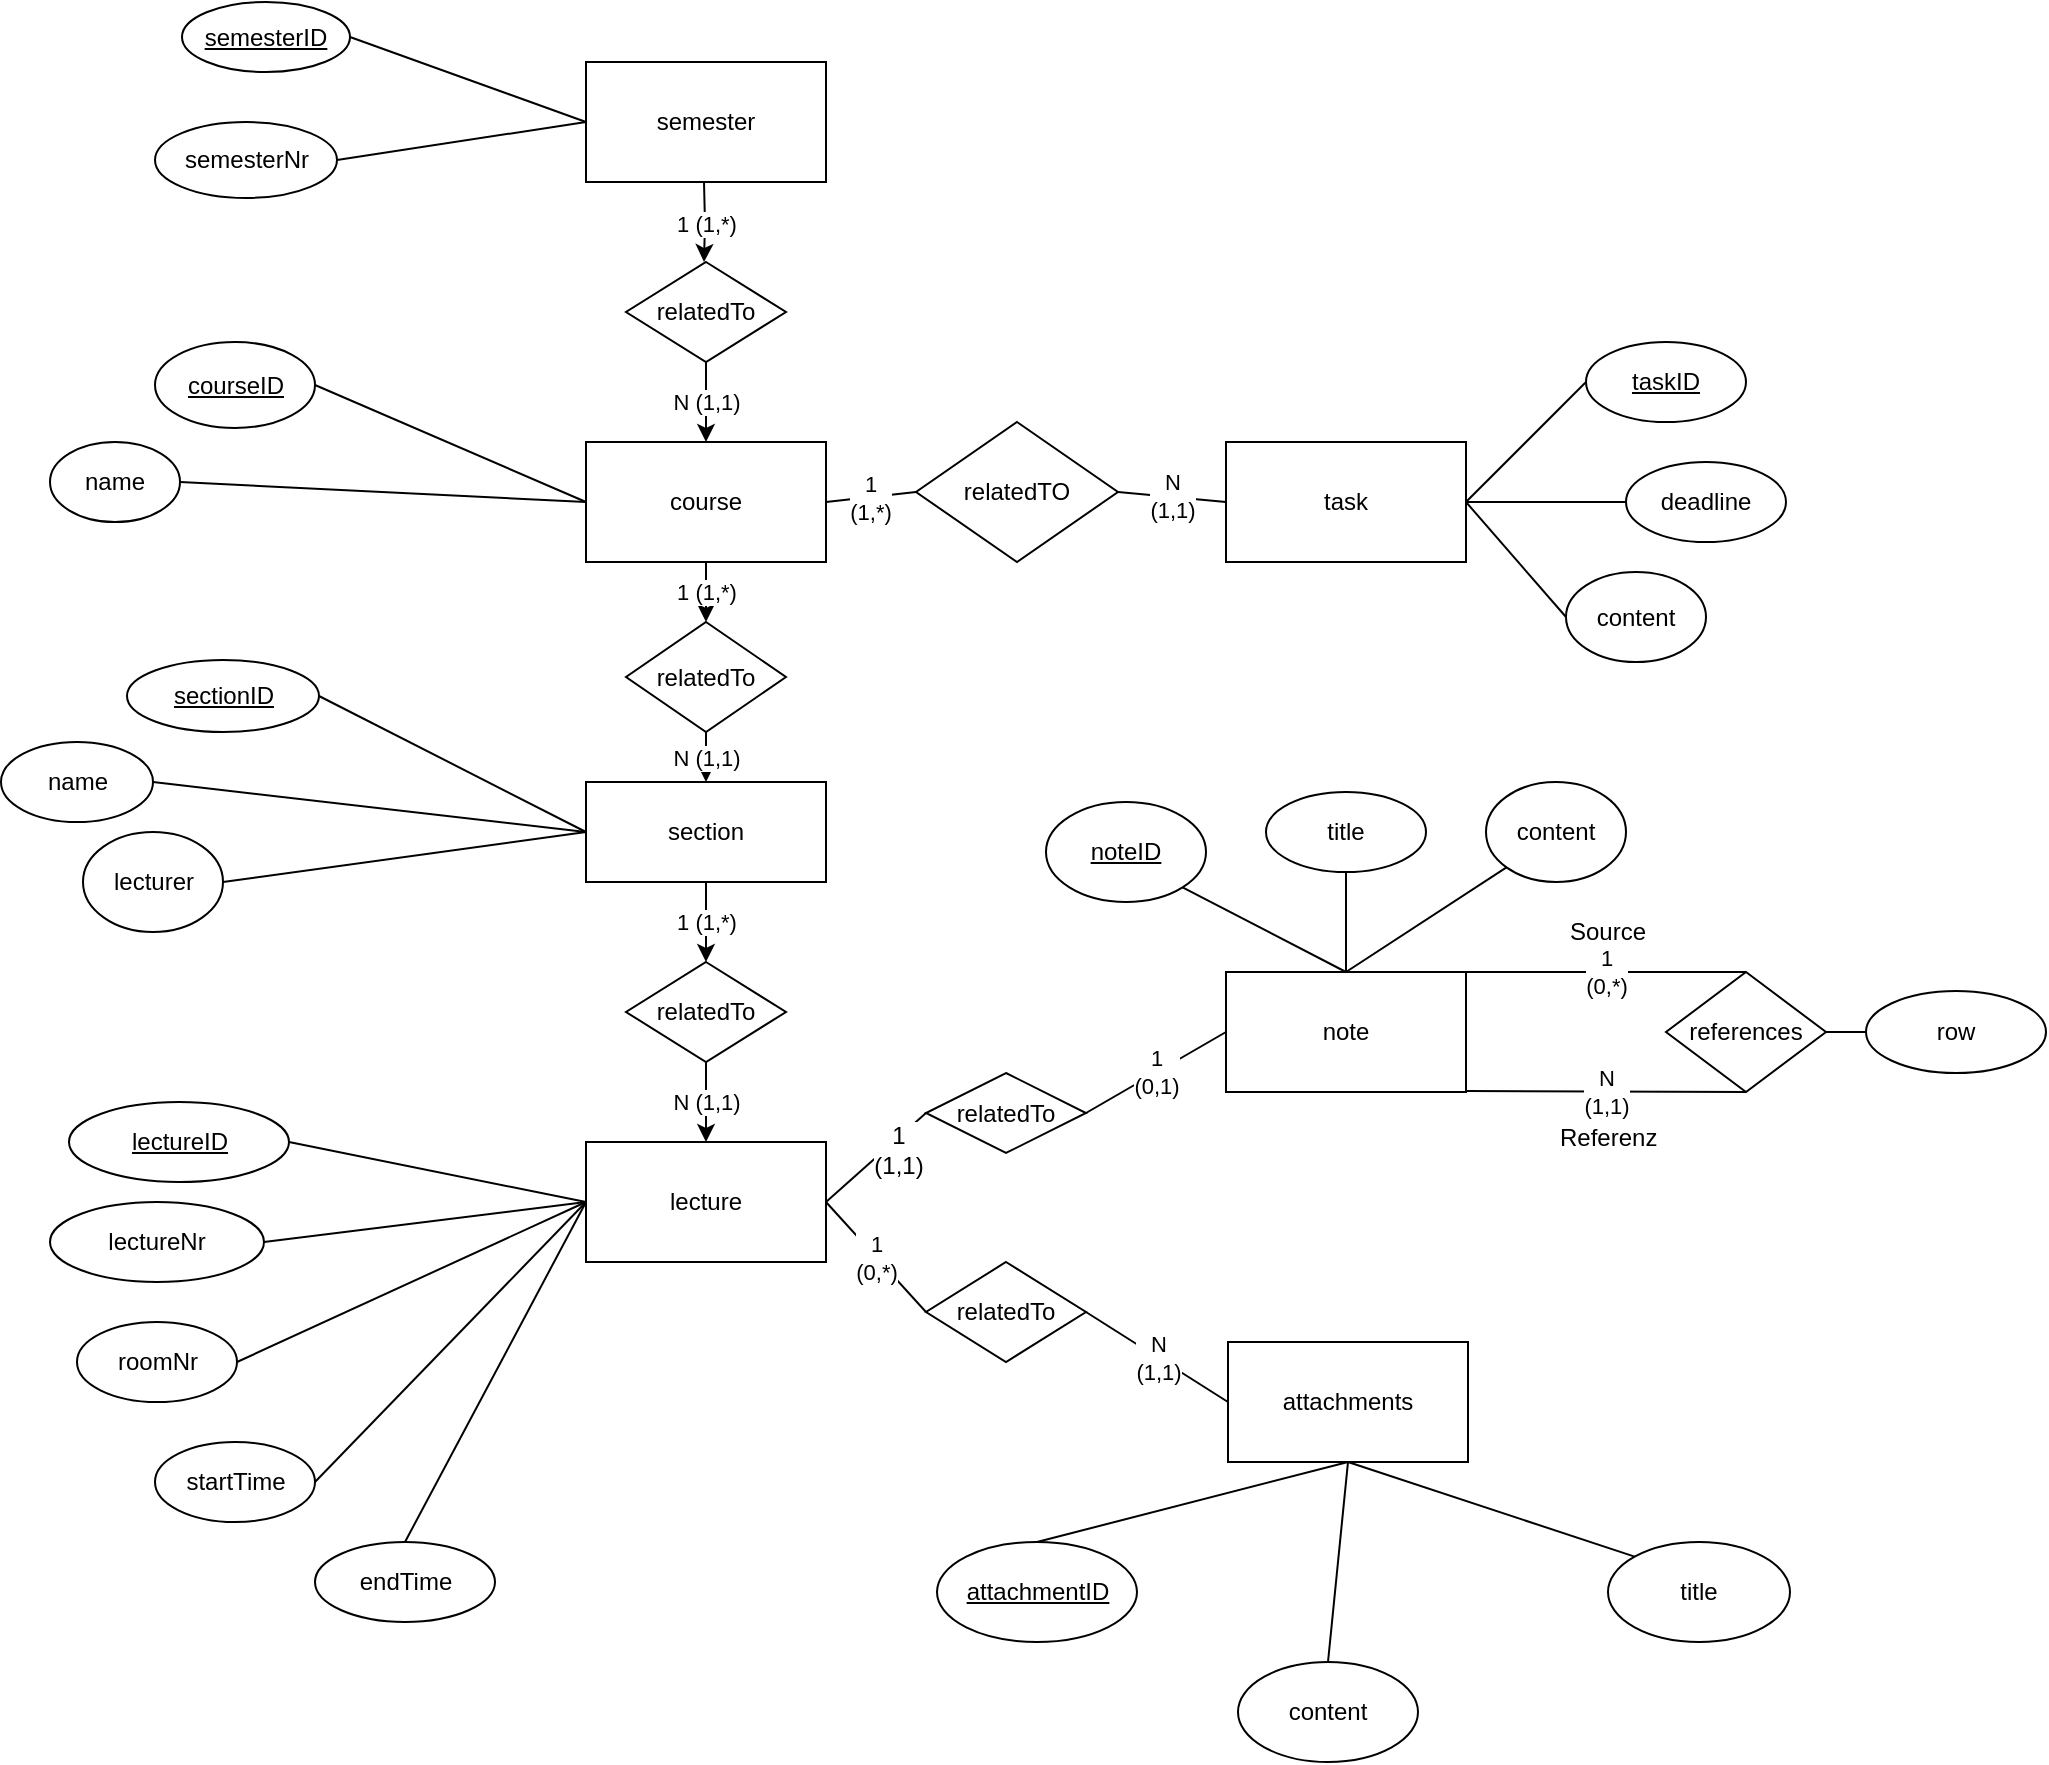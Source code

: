 <mxfile version="12.5.1" type="github">
  <diagram id="-zOznc9YO3qfhNgqn0We" name="Page-1">
    <mxGraphModel dx="2216" dy="678" grid="1" gridSize="10" guides="1" tooltips="1" connect="1" arrows="1" fold="1" page="1" pageScale="1" pageWidth="850" pageHeight="1100" math="0" shadow="0">
      <root>
        <mxCell id="0"/>
        <mxCell id="1" parent="0"/>
        <mxCell id="yqrmD4MauSipaye6TM8u-4" value="1 (1,*)" style="edgeStyle=orthogonalEdgeStyle;rounded=0;orthogonalLoop=1;jettySize=auto;html=1;exitX=0.5;exitY=1;exitDx=0;exitDy=0;entryX=0.5;entryY=0;entryDx=0;entryDy=0;" parent="1" edge="1">
          <mxGeometry relative="1" as="geometry">
            <mxPoint x="-187" y="140" as="sourcePoint"/>
            <mxPoint x="-187" y="180" as="targetPoint"/>
          </mxGeometry>
        </mxCell>
        <mxCell id="yqrmD4MauSipaye6TM8u-1" value="semester" style="rounded=0;whiteSpace=wrap;html=1;" parent="1" vertex="1">
          <mxGeometry x="-246" y="80" width="120" height="60" as="geometry"/>
        </mxCell>
        <mxCell id="yqrmD4MauSipaye6TM8u-8" value="1 (1,*)" style="edgeStyle=orthogonalEdgeStyle;rounded=0;orthogonalLoop=1;jettySize=auto;html=1;exitX=0.5;exitY=1;exitDx=0;exitDy=0;entryX=0.5;entryY=0;entryDx=0;entryDy=0;" parent="1" source="yqrmD4MauSipaye6TM8u-2" target="yqrmD4MauSipaye6TM8u-7" edge="1">
          <mxGeometry relative="1" as="geometry"/>
        </mxCell>
        <mxCell id="yqrmD4MauSipaye6TM8u-2" value="course" style="rounded=0;whiteSpace=wrap;html=1;" parent="1" vertex="1">
          <mxGeometry x="-246" y="270" width="120" height="60" as="geometry"/>
        </mxCell>
        <mxCell id="yqrmD4MauSipaye6TM8u-5" value="N (1,1)" style="edgeStyle=orthogonalEdgeStyle;rounded=0;orthogonalLoop=1;jettySize=auto;html=1;exitX=0.5;exitY=1;exitDx=0;exitDy=0;entryX=0.5;entryY=0;entryDx=0;entryDy=0;" parent="1" source="yqrmD4MauSipaye6TM8u-3" target="yqrmD4MauSipaye6TM8u-2" edge="1">
          <mxGeometry relative="1" as="geometry"/>
        </mxCell>
        <mxCell id="yqrmD4MauSipaye6TM8u-3" value="relatedTo" style="rhombus;whiteSpace=wrap;html=1;" parent="1" vertex="1">
          <mxGeometry x="-226" y="180" width="80" height="50" as="geometry"/>
        </mxCell>
        <mxCell id="yqrmD4MauSipaye6TM8u-39" value="1 (1,*)" style="edgeStyle=orthogonalEdgeStyle;rounded=0;orthogonalLoop=1;jettySize=auto;html=1;exitX=0.5;exitY=1;exitDx=0;exitDy=0;entryX=0.5;entryY=0;entryDx=0;entryDy=0;" parent="1" source="yqrmD4MauSipaye6TM8u-6" target="yqrmD4MauSipaye6TM8u-38" edge="1">
          <mxGeometry relative="1" as="geometry"/>
        </mxCell>
        <mxCell id="yqrmD4MauSipaye6TM8u-6" value="section" style="rounded=0;whiteSpace=wrap;html=1;" parent="1" vertex="1">
          <mxGeometry x="-246" y="440" width="120" height="50" as="geometry"/>
        </mxCell>
        <mxCell id="yqrmD4MauSipaye6TM8u-9" value="N (1,1)" style="edgeStyle=orthogonalEdgeStyle;rounded=0;orthogonalLoop=1;jettySize=auto;html=1;exitX=0.5;exitY=1;exitDx=0;exitDy=0;entryX=0.5;entryY=0;entryDx=0;entryDy=0;" parent="1" source="yqrmD4MauSipaye6TM8u-7" target="yqrmD4MauSipaye6TM8u-6" edge="1">
          <mxGeometry relative="1" as="geometry"/>
        </mxCell>
        <mxCell id="yqrmD4MauSipaye6TM8u-7" value="relatedTo" style="rhombus;whiteSpace=wrap;html=1;" parent="1" vertex="1">
          <mxGeometry x="-226" y="360" width="80" height="55" as="geometry"/>
        </mxCell>
        <mxCell id="yqrmD4MauSipaye6TM8u-10" value="note" style="rounded=0;whiteSpace=wrap;html=1;" parent="1" vertex="1">
          <mxGeometry x="74" y="535" width="120" height="60" as="geometry"/>
        </mxCell>
        <mxCell id="yqrmD4MauSipaye6TM8u-11" value="lecture" style="rounded=0;whiteSpace=wrap;html=1;" parent="1" vertex="1">
          <mxGeometry x="-246" y="620" width="120" height="60" as="geometry"/>
        </mxCell>
        <mxCell id="yqrmD4MauSipaye6TM8u-12" value="attachments" style="rounded=0;whiteSpace=wrap;html=1;" parent="1" vertex="1">
          <mxGeometry x="75" y="720" width="120" height="60" as="geometry"/>
        </mxCell>
        <mxCell id="yqrmD4MauSipaye6TM8u-18" value="1&lt;br&gt;(0,*)" style="endArrow=none;html=1;entryX=1;entryY=0.5;entryDx=0;entryDy=0;exitX=0;exitY=0.5;exitDx=0;exitDy=0;" parent="1" source="yqrmD4MauSipaye6TM8u-19" target="yqrmD4MauSipaye6TM8u-11" edge="1">
          <mxGeometry width="50" height="50" relative="1" as="geometry">
            <mxPoint x="-246" y="780" as="sourcePoint"/>
            <mxPoint x="-196" y="730" as="targetPoint"/>
            <mxPoint as="offset"/>
          </mxGeometry>
        </mxCell>
        <mxCell id="yqrmD4MauSipaye6TM8u-19" value="relatedTo" style="rhombus;whiteSpace=wrap;html=1;" parent="1" vertex="1">
          <mxGeometry x="-76" y="680" width="80" height="50" as="geometry"/>
        </mxCell>
        <mxCell id="yqrmD4MauSipaye6TM8u-20" value="N&lt;br&gt;(1,1)" style="endArrow=none;html=1;entryX=1;entryY=0.5;entryDx=0;entryDy=0;exitX=0;exitY=0.5;exitDx=0;exitDy=0;" parent="1" source="yqrmD4MauSipaye6TM8u-12" target="yqrmD4MauSipaye6TM8u-19" edge="1">
          <mxGeometry width="50" height="50" relative="1" as="geometry">
            <mxPoint x="100" y="770" as="sourcePoint"/>
            <mxPoint x="30" y="745" as="targetPoint"/>
          </mxGeometry>
        </mxCell>
        <mxCell id="yqrmD4MauSipaye6TM8u-23" value="roomNr" style="ellipse;whiteSpace=wrap;html=1;" parent="1" vertex="1">
          <mxGeometry x="-500.5" y="710" width="80" height="40" as="geometry"/>
        </mxCell>
        <mxCell id="yqrmD4MauSipaye6TM8u-25" value="" style="endArrow=none;html=1;entryX=1;entryY=0.5;entryDx=0;entryDy=0;exitX=0;exitY=0.5;exitDx=0;exitDy=0;" parent="1" source="yqrmD4MauSipaye6TM8u-11" target="yqrmD4MauSipaye6TM8u-23" edge="1">
          <mxGeometry width="50" height="50" relative="1" as="geometry">
            <mxPoint x="-396" y="800" as="sourcePoint"/>
            <mxPoint x="-346" y="750" as="targetPoint"/>
          </mxGeometry>
        </mxCell>
        <mxCell id="yqrmD4MauSipaye6TM8u-26" value="startTime" style="ellipse;whiteSpace=wrap;html=1;" parent="1" vertex="1">
          <mxGeometry x="-461.5" y="770" width="80" height="40" as="geometry"/>
        </mxCell>
        <mxCell id="yqrmD4MauSipaye6TM8u-27" value="" style="endArrow=none;html=1;exitX=1;exitY=0.5;exitDx=0;exitDy=0;entryX=0;entryY=0.5;entryDx=0;entryDy=0;" parent="1" source="yqrmD4MauSipaye6TM8u-26" target="yqrmD4MauSipaye6TM8u-11" edge="1">
          <mxGeometry width="50" height="50" relative="1" as="geometry">
            <mxPoint x="-396" y="800" as="sourcePoint"/>
            <mxPoint x="-346" y="750" as="targetPoint"/>
          </mxGeometry>
        </mxCell>
        <mxCell id="yqrmD4MauSipaye6TM8u-28" value="lecturer" style="ellipse;whiteSpace=wrap;html=1;" parent="1" vertex="1">
          <mxGeometry x="-497.5" y="465" width="70" height="50" as="geometry"/>
        </mxCell>
        <mxCell id="yqrmD4MauSipaye6TM8u-29" value="" style="endArrow=none;html=1;exitX=1;exitY=0.5;exitDx=0;exitDy=0;entryX=0;entryY=0.5;entryDx=0;entryDy=0;" parent="1" source="yqrmD4MauSipaye6TM8u-28" target="yqrmD4MauSipaye6TM8u-6" edge="1">
          <mxGeometry width="50" height="50" relative="1" as="geometry">
            <mxPoint x="-326" y="690" as="sourcePoint"/>
            <mxPoint x="-246" y="610" as="targetPoint"/>
          </mxGeometry>
        </mxCell>
        <mxCell id="yqrmD4MauSipaye6TM8u-30" value="&lt;u&gt;lectureID&lt;/u&gt;" style="ellipse;whiteSpace=wrap;html=1;" parent="1" vertex="1">
          <mxGeometry x="-504.5" y="600" width="110" height="40" as="geometry"/>
        </mxCell>
        <mxCell id="yqrmD4MauSipaye6TM8u-31" value="" style="endArrow=none;html=1;entryX=1;entryY=0.5;entryDx=0;entryDy=0;exitX=0;exitY=0.5;exitDx=0;exitDy=0;" parent="1" source="yqrmD4MauSipaye6TM8u-11" target="yqrmD4MauSipaye6TM8u-30" edge="1">
          <mxGeometry width="50" height="50" relative="1" as="geometry">
            <mxPoint x="-446" y="800" as="sourcePoint"/>
            <mxPoint x="-396" y="750" as="targetPoint"/>
          </mxGeometry>
        </mxCell>
        <mxCell id="yqrmD4MauSipaye6TM8u-32" value="&lt;u&gt;semesterID&lt;/u&gt;" style="ellipse;whiteSpace=wrap;html=1;" parent="1" vertex="1">
          <mxGeometry x="-448" y="50" width="84" height="35" as="geometry"/>
        </mxCell>
        <mxCell id="yqrmD4MauSipaye6TM8u-33" value="" style="endArrow=none;html=1;exitX=1;exitY=0.5;exitDx=0;exitDy=0;entryX=0;entryY=0.5;entryDx=0;entryDy=0;" parent="1" source="yqrmD4MauSipaye6TM8u-32" target="yqrmD4MauSipaye6TM8u-1" edge="1">
          <mxGeometry width="50" height="50" relative="1" as="geometry">
            <mxPoint x="-386" y="310" as="sourcePoint"/>
            <mxPoint x="-336" y="260" as="targetPoint"/>
          </mxGeometry>
        </mxCell>
        <mxCell id="yqrmD4MauSipaye6TM8u-34" value="name" style="ellipse;whiteSpace=wrap;html=1;" parent="1" vertex="1">
          <mxGeometry x="-514" y="270" width="65" height="40" as="geometry"/>
        </mxCell>
        <mxCell id="yqrmD4MauSipaye6TM8u-35" value="" style="endArrow=none;html=1;entryX=1;entryY=0.5;entryDx=0;entryDy=0;exitX=0;exitY=0.5;exitDx=0;exitDy=0;" parent="1" source="yqrmD4MauSipaye6TM8u-2" target="yqrmD4MauSipaye6TM8u-34" edge="1">
          <mxGeometry width="50" height="50" relative="1" as="geometry">
            <mxPoint x="-361" y="350" as="sourcePoint"/>
            <mxPoint x="-311" y="300" as="targetPoint"/>
          </mxGeometry>
        </mxCell>
        <mxCell id="yqrmD4MauSipaye6TM8u-36" value="&lt;u&gt;courseID&lt;/u&gt;" style="ellipse;whiteSpace=wrap;html=1;" parent="1" vertex="1">
          <mxGeometry x="-461.5" y="220" width="80" height="43" as="geometry"/>
        </mxCell>
        <mxCell id="yqrmD4MauSipaye6TM8u-37" value="" style="endArrow=none;html=1;exitX=1;exitY=0.5;exitDx=0;exitDy=0;entryX=0;entryY=0.5;entryDx=0;entryDy=0;" parent="1" source="yqrmD4MauSipaye6TM8u-36" target="yqrmD4MauSipaye6TM8u-2" edge="1">
          <mxGeometry width="50" height="50" relative="1" as="geometry">
            <mxPoint x="-356.5" y="350" as="sourcePoint"/>
            <mxPoint x="-306.5" y="300" as="targetPoint"/>
          </mxGeometry>
        </mxCell>
        <mxCell id="yqrmD4MauSipaye6TM8u-40" value="N (1,1)" style="edgeStyle=orthogonalEdgeStyle;rounded=0;orthogonalLoop=1;jettySize=auto;html=1;exitX=0.5;exitY=1;exitDx=0;exitDy=0;entryX=0.5;entryY=0;entryDx=0;entryDy=0;" parent="1" source="yqrmD4MauSipaye6TM8u-38" target="yqrmD4MauSipaye6TM8u-11" edge="1">
          <mxGeometry relative="1" as="geometry"/>
        </mxCell>
        <mxCell id="yqrmD4MauSipaye6TM8u-38" value="relatedTo" style="rhombus;whiteSpace=wrap;html=1;" parent="1" vertex="1">
          <mxGeometry x="-226" y="530" width="80" height="50" as="geometry"/>
        </mxCell>
        <mxCell id="yqrmD4MauSipaye6TM8u-41" value="task" style="rounded=0;whiteSpace=wrap;html=1;" parent="1" vertex="1">
          <mxGeometry x="74" y="270" width="120" height="60" as="geometry"/>
        </mxCell>
        <mxCell id="yqrmD4MauSipaye6TM8u-42" value="&lt;div style=&quot;text-align: left&quot;&gt;&lt;span style=&quot;white-space: nowrap&quot;&gt;relatedTO&lt;/span&gt;&lt;/div&gt;" style="rhombus;whiteSpace=wrap;html=1;" parent="1" vertex="1">
          <mxGeometry x="-81" y="260" width="101" height="70" as="geometry"/>
        </mxCell>
        <mxCell id="yqrmD4MauSipaye6TM8u-43" value="1&lt;br&gt;(1,*)" style="endArrow=none;html=1;exitX=1;exitY=0.5;exitDx=0;exitDy=0;entryX=0;entryY=0.5;entryDx=0;entryDy=0;" parent="1" source="yqrmD4MauSipaye6TM8u-2" target="yqrmD4MauSipaye6TM8u-42" edge="1">
          <mxGeometry width="50" height="50" relative="1" as="geometry">
            <mxPoint x="-86" y="430" as="sourcePoint"/>
            <mxPoint x="-36" y="380" as="targetPoint"/>
          </mxGeometry>
        </mxCell>
        <mxCell id="yqrmD4MauSipaye6TM8u-44" value="N&lt;br&gt;(1,1)" style="endArrow=none;html=1;exitX=1;exitY=0.5;exitDx=0;exitDy=0;entryX=0;entryY=0.5;entryDx=0;entryDy=0;" parent="1" source="yqrmD4MauSipaye6TM8u-42" target="yqrmD4MauSipaye6TM8u-41" edge="1">
          <mxGeometry width="50" height="50" relative="1" as="geometry">
            <mxPoint x="-6" y="415" as="sourcePoint"/>
            <mxPoint x="44" y="365" as="targetPoint"/>
          </mxGeometry>
        </mxCell>
        <mxCell id="xab8R1kc0-YQB8v2l7pW-5" value="references" style="rhombus;whiteSpace=wrap;html=1;" parent="1" vertex="1">
          <mxGeometry x="294" y="535" width="80" height="60" as="geometry"/>
        </mxCell>
        <mxCell id="xab8R1kc0-YQB8v2l7pW-8" value="title" style="ellipse;whiteSpace=wrap;html=1;" parent="1" vertex="1">
          <mxGeometry x="94" y="445" width="80" height="40" as="geometry"/>
        </mxCell>
        <mxCell id="xab8R1kc0-YQB8v2l7pW-9" value="&lt;u&gt;noteID&lt;/u&gt;" style="ellipse;whiteSpace=wrap;html=1;" parent="1" vertex="1">
          <mxGeometry x="-16" y="450" width="80" height="50" as="geometry"/>
        </mxCell>
        <mxCell id="xab8R1kc0-YQB8v2l7pW-10" value="" style="endArrow=none;html=1;entryX=0.5;entryY=0;entryDx=0;entryDy=0;exitX=1;exitY=1;exitDx=0;exitDy=0;" parent="1" source="xab8R1kc0-YQB8v2l7pW-9" target="yqrmD4MauSipaye6TM8u-10" edge="1">
          <mxGeometry width="50" height="50" relative="1" as="geometry">
            <mxPoint x="-446" y="785" as="sourcePoint"/>
            <mxPoint x="-396" y="735" as="targetPoint"/>
          </mxGeometry>
        </mxCell>
        <mxCell id="xab8R1kc0-YQB8v2l7pW-11" value="" style="endArrow=none;html=1;exitX=0.5;exitY=1;exitDx=0;exitDy=0;entryX=0.5;entryY=0;entryDx=0;entryDy=0;" parent="1" source="xab8R1kc0-YQB8v2l7pW-8" target="yqrmD4MauSipaye6TM8u-10" edge="1">
          <mxGeometry width="50" height="50" relative="1" as="geometry">
            <mxPoint x="-446" y="785" as="sourcePoint"/>
            <mxPoint x="-396" y="735" as="targetPoint"/>
          </mxGeometry>
        </mxCell>
        <mxCell id="xab8R1kc0-YQB8v2l7pW-12" value="&lt;u&gt;attachmentID&lt;/u&gt;" style="ellipse;whiteSpace=wrap;html=1;" parent="1" vertex="1">
          <mxGeometry x="-70.5" y="820" width="100" height="50" as="geometry"/>
        </mxCell>
        <mxCell id="xab8R1kc0-YQB8v2l7pW-14" value="" style="endArrow=none;html=1;exitX=0.5;exitY=0;exitDx=0;exitDy=0;entryX=0.5;entryY=1;entryDx=0;entryDy=0;" parent="1" source="xab8R1kc0-YQB8v2l7pW-12" target="yqrmD4MauSipaye6TM8u-12" edge="1">
          <mxGeometry width="50" height="50" relative="1" as="geometry">
            <mxPoint x="94.5" y="880" as="sourcePoint"/>
            <mxPoint x="144.5" y="830" as="targetPoint"/>
          </mxGeometry>
        </mxCell>
        <mxCell id="xab8R1kc0-YQB8v2l7pW-15" value="row" style="ellipse;whiteSpace=wrap;html=1;" parent="1" vertex="1">
          <mxGeometry x="394" y="544.5" width="90" height="41" as="geometry"/>
        </mxCell>
        <mxCell id="xab8R1kc0-YQB8v2l7pW-19" value="" style="endArrow=none;html=1;entryX=0;entryY=0.5;entryDx=0;entryDy=0;exitX=1;exitY=0.5;exitDx=0;exitDy=0;" parent="1" source="xab8R1kc0-YQB8v2l7pW-5" target="xab8R1kc0-YQB8v2l7pW-15" edge="1">
          <mxGeometry width="50" height="50" relative="1" as="geometry">
            <mxPoint x="-306" y="985" as="sourcePoint"/>
            <mxPoint x="-256" y="935" as="targetPoint"/>
          </mxGeometry>
        </mxCell>
        <mxCell id="xab8R1kc0-YQB8v2l7pW-20" value="1&lt;br&gt;(0,*)" style="endArrow=none;html=1;exitX=1.001;exitY=-0.001;exitDx=0;exitDy=0;exitPerimeter=0;entryX=0.5;entryY=0;entryDx=0;entryDy=0;" parent="1" source="yqrmD4MauSipaye6TM8u-10" target="xab8R1kc0-YQB8v2l7pW-5" edge="1">
          <mxGeometry width="50" height="50" relative="1" as="geometry">
            <mxPoint x="214" y="535" as="sourcePoint"/>
            <mxPoint x="264" y="485" as="targetPoint"/>
          </mxGeometry>
        </mxCell>
        <mxCell id="xab8R1kc0-YQB8v2l7pW-21" value="N&lt;br&gt;(1,1)" style="endArrow=none;html=1;exitX=1.004;exitY=0.992;exitDx=0;exitDy=0;exitPerimeter=0;entryX=0.5;entryY=1;entryDx=0;entryDy=0;" parent="1" source="yqrmD4MauSipaye6TM8u-10" target="xab8R1kc0-YQB8v2l7pW-5" edge="1">
          <mxGeometry width="50" height="50" relative="1" as="geometry">
            <mxPoint x="314" y="675" as="sourcePoint"/>
            <mxPoint x="364" y="625" as="targetPoint"/>
          </mxGeometry>
        </mxCell>
        <mxCell id="xab8R1kc0-YQB8v2l7pW-22" value="&lt;u&gt;taskID&lt;/u&gt;" style="ellipse;whiteSpace=wrap;html=1;" parent="1" vertex="1">
          <mxGeometry x="254" y="220" width="80" height="40" as="geometry"/>
        </mxCell>
        <mxCell id="xab8R1kc0-YQB8v2l7pW-23" value="" style="endArrow=none;html=1;exitX=1;exitY=0.5;exitDx=0;exitDy=0;entryX=0;entryY=0.5;entryDx=0;entryDy=0;" parent="1" source="yqrmD4MauSipaye6TM8u-41" target="xab8R1kc0-YQB8v2l7pW-22" edge="1">
          <mxGeometry width="50" height="50" relative="1" as="geometry">
            <mxPoint x="219" y="350" as="sourcePoint"/>
            <mxPoint x="269" y="300" as="targetPoint"/>
          </mxGeometry>
        </mxCell>
        <mxCell id="xab8R1kc0-YQB8v2l7pW-24" value="deadline" style="ellipse;whiteSpace=wrap;html=1;" parent="1" vertex="1">
          <mxGeometry x="274" y="280" width="80" height="40" as="geometry"/>
        </mxCell>
        <mxCell id="xab8R1kc0-YQB8v2l7pW-25" value="" style="endArrow=none;html=1;entryX=0;entryY=0.5;entryDx=0;entryDy=0;exitX=1;exitY=0.5;exitDx=0;exitDy=0;" parent="1" source="yqrmD4MauSipaye6TM8u-41" target="xab8R1kc0-YQB8v2l7pW-24" edge="1">
          <mxGeometry width="50" height="50" relative="1" as="geometry">
            <mxPoint x="164" y="300" as="sourcePoint"/>
            <mxPoint x="254" y="295" as="targetPoint"/>
          </mxGeometry>
        </mxCell>
        <mxCell id="xab8R1kc0-YQB8v2l7pW-26" value="content" style="ellipse;whiteSpace=wrap;html=1;" parent="1" vertex="1">
          <mxGeometry x="244" y="335" width="70" height="45" as="geometry"/>
        </mxCell>
        <mxCell id="xab8R1kc0-YQB8v2l7pW-27" value="" style="endArrow=none;html=1;entryX=0;entryY=0.5;entryDx=0;entryDy=0;exitX=1;exitY=0.5;exitDx=0;exitDy=0;" parent="1" source="yqrmD4MauSipaye6TM8u-41" target="xab8R1kc0-YQB8v2l7pW-26" edge="1">
          <mxGeometry width="50" height="50" relative="1" as="geometry">
            <mxPoint x="134" y="376" as="sourcePoint"/>
            <mxPoint x="184" y="326" as="targetPoint"/>
          </mxGeometry>
        </mxCell>
        <mxCell id="xab8R1kc0-YQB8v2l7pW-28" value="content" style="ellipse;whiteSpace=wrap;html=1;" parent="1" vertex="1">
          <mxGeometry x="204" y="440" width="70" height="50" as="geometry"/>
        </mxCell>
        <mxCell id="xab8R1kc0-YQB8v2l7pW-29" value="" style="endArrow=none;html=1;entryX=0;entryY=1;entryDx=0;entryDy=0;" parent="1" target="xab8R1kc0-YQB8v2l7pW-28" edge="1">
          <mxGeometry width="50" height="50" relative="1" as="geometry">
            <mxPoint x="134" y="535" as="sourcePoint"/>
            <mxPoint x="194" y="485" as="targetPoint"/>
          </mxGeometry>
        </mxCell>
        <mxCell id="xab8R1kc0-YQB8v2l7pW-30" value="content" style="ellipse;whiteSpace=wrap;html=1;" parent="1" vertex="1">
          <mxGeometry x="80" y="880" width="90" height="50" as="geometry"/>
        </mxCell>
        <mxCell id="xab8R1kc0-YQB8v2l7pW-31" value="" style="endArrow=none;html=1;exitX=0.5;exitY=1;exitDx=0;exitDy=0;entryX=0.5;entryY=0;entryDx=0;entryDy=0;" parent="1" source="yqrmD4MauSipaye6TM8u-12" target="xab8R1kc0-YQB8v2l7pW-30" edge="1">
          <mxGeometry width="50" height="50" relative="1" as="geometry">
            <mxPoint x="240" y="830" as="sourcePoint"/>
            <mxPoint x="290" y="780" as="targetPoint"/>
          </mxGeometry>
        </mxCell>
        <mxCell id="xab8R1kc0-YQB8v2l7pW-34" value="relatedTo" style="rhombus;whiteSpace=wrap;html=1;" parent="1" vertex="1">
          <mxGeometry x="-76" y="585.5" width="80" height="40" as="geometry"/>
        </mxCell>
        <mxCell id="xab8R1kc0-YQB8v2l7pW-35" value="" style="endArrow=none;html=1;entryX=0;entryY=0.5;entryDx=0;entryDy=0;exitX=1;exitY=0.5;exitDx=0;exitDy=0;" parent="1" source="yqrmD4MauSipaye6TM8u-11" target="xab8R1kc0-YQB8v2l7pW-34" edge="1">
          <mxGeometry width="50" height="50" relative="1" as="geometry">
            <mxPoint x="-116" y="660" as="sourcePoint"/>
            <mxPoint x="-66" y="610" as="targetPoint"/>
          </mxGeometry>
        </mxCell>
        <mxCell id="xab8R1kc0-YQB8v2l7pW-37" value="1&lt;br&gt;(1,1)" style="text;html=1;resizable=0;points=[];align=center;verticalAlign=middle;labelBackgroundColor=#ffffff;" parent="xab8R1kc0-YQB8v2l7pW-35" vertex="1" connectable="0">
          <mxGeometry x="0.335" y="-4" relative="1" as="geometry">
            <mxPoint as="offset"/>
          </mxGeometry>
        </mxCell>
        <mxCell id="xab8R1kc0-YQB8v2l7pW-36" value="1&lt;br&gt;(0,1)" style="endArrow=none;html=1;entryX=0;entryY=0.5;entryDx=0;entryDy=0;exitX=1;exitY=0.5;exitDx=0;exitDy=0;" parent="1" source="xab8R1kc0-YQB8v2l7pW-34" target="yqrmD4MauSipaye6TM8u-10" edge="1">
          <mxGeometry width="50" height="50" relative="1" as="geometry">
            <mxPoint x="29" y="605.5" as="sourcePoint"/>
            <mxPoint x="14" y="520" as="targetPoint"/>
          </mxGeometry>
        </mxCell>
        <mxCell id="xab8R1kc0-YQB8v2l7pW-38" value="Source" style="text;html=1;resizable=0;points=[];autosize=1;align=left;verticalAlign=top;spacingTop=-4;" parent="1" vertex="1">
          <mxGeometry x="244" y="505" width="50" height="20" as="geometry"/>
        </mxCell>
        <mxCell id="xab8R1kc0-YQB8v2l7pW-39" value="Referenz" style="text;html=1;resizable=0;points=[];autosize=1;align=left;verticalAlign=top;spacingTop=-4;" parent="1" vertex="1">
          <mxGeometry x="239" y="607.5" width="60" height="20" as="geometry"/>
        </mxCell>
        <mxCell id="jnvQCNFVmyH9fAy6hpZg-3" value="name" style="ellipse;whiteSpace=wrap;html=1;" parent="1" vertex="1">
          <mxGeometry x="-538.5" y="420" width="76" height="40" as="geometry"/>
        </mxCell>
        <mxCell id="jnvQCNFVmyH9fAy6hpZg-4" value="&lt;u&gt;sectionID&lt;/u&gt;" style="ellipse;whiteSpace=wrap;html=1;" parent="1" vertex="1">
          <mxGeometry x="-475.5" y="379" width="96" height="36" as="geometry"/>
        </mxCell>
        <mxCell id="jnvQCNFVmyH9fAy6hpZg-5" value="" style="endArrow=none;html=1;entryX=0;entryY=0.5;entryDx=0;entryDy=0;exitX=1;exitY=0.5;exitDx=0;exitDy=0;" parent="1" source="jnvQCNFVmyH9fAy6hpZg-4" target="yqrmD4MauSipaye6TM8u-6" edge="1">
          <mxGeometry width="50" height="50" relative="1" as="geometry">
            <mxPoint x="-530" y="960" as="sourcePoint"/>
            <mxPoint x="-480" y="910" as="targetPoint"/>
          </mxGeometry>
        </mxCell>
        <mxCell id="jnvQCNFVmyH9fAy6hpZg-6" value="" style="endArrow=none;html=1;entryX=0;entryY=0.5;entryDx=0;entryDy=0;exitX=1;exitY=0.5;exitDx=0;exitDy=0;" parent="1" source="jnvQCNFVmyH9fAy6hpZg-3" target="yqrmD4MauSipaye6TM8u-6" edge="1">
          <mxGeometry width="50" height="50" relative="1" as="geometry">
            <mxPoint x="-530" y="960" as="sourcePoint"/>
            <mxPoint x="-480" y="910" as="targetPoint"/>
          </mxGeometry>
        </mxCell>
        <mxCell id="BPR8hkR0wzoA9qI3Kvlo-1" value="title" style="ellipse;whiteSpace=wrap;html=1;" parent="1" vertex="1">
          <mxGeometry x="265" y="820" width="91" height="50" as="geometry"/>
        </mxCell>
        <mxCell id="BPR8hkR0wzoA9qI3Kvlo-2" value="" style="endArrow=none;html=1;exitX=0;exitY=0;exitDx=0;exitDy=0;entryX=0.5;entryY=1;entryDx=0;entryDy=0;" parent="1" source="BPR8hkR0wzoA9qI3Kvlo-1" target="yqrmD4MauSipaye6TM8u-12" edge="1">
          <mxGeometry width="50" height="50" relative="1" as="geometry">
            <mxPoint x="285.5" y="775" as="sourcePoint"/>
            <mxPoint x="335.5" y="725" as="targetPoint"/>
          </mxGeometry>
        </mxCell>
        <mxCell id="GA8jaOnbXtI_u-ycInlm-1" value="lectureNr" style="ellipse;whiteSpace=wrap;html=1;" parent="1" vertex="1">
          <mxGeometry x="-514" y="650" width="107" height="40" as="geometry"/>
        </mxCell>
        <mxCell id="GA8jaOnbXtI_u-ycInlm-2" value="" style="endArrow=none;html=1;entryX=0;entryY=0.5;entryDx=0;entryDy=0;exitX=1;exitY=0.5;exitDx=0;exitDy=0;" parent="1" source="GA8jaOnbXtI_u-ycInlm-1" target="yqrmD4MauSipaye6TM8u-11" edge="1">
          <mxGeometry width="50" height="50" relative="1" as="geometry">
            <mxPoint x="-510" y="990" as="sourcePoint"/>
            <mxPoint x="-460" y="940" as="targetPoint"/>
          </mxGeometry>
        </mxCell>
        <mxCell id="GA8jaOnbXtI_u-ycInlm-5" value="semesterNr" style="ellipse;whiteSpace=wrap;html=1;" parent="1" vertex="1">
          <mxGeometry x="-461.5" y="110" width="91" height="38" as="geometry"/>
        </mxCell>
        <mxCell id="GA8jaOnbXtI_u-ycInlm-6" value="" style="endArrow=none;html=1;exitX=1;exitY=0.5;exitDx=0;exitDy=0;entryX=0;entryY=0.5;entryDx=0;entryDy=0;" parent="1" source="GA8jaOnbXtI_u-ycInlm-5" target="yqrmD4MauSipaye6TM8u-1" edge="1">
          <mxGeometry width="50" height="50" relative="1" as="geometry">
            <mxPoint x="-338.5" y="255" as="sourcePoint"/>
            <mxPoint x="-288.5" y="205" as="targetPoint"/>
          </mxGeometry>
        </mxCell>
        <mxCell id="cVY0mmIUU83QpF1uWV6K-1" value="endTime" style="ellipse;whiteSpace=wrap;html=1;" parent="1" vertex="1">
          <mxGeometry x="-381.5" y="820" width="90" height="40" as="geometry"/>
        </mxCell>
        <mxCell id="cVY0mmIUU83QpF1uWV6K-2" value="" style="endArrow=none;html=1;entryX=0;entryY=0.5;entryDx=0;entryDy=0;exitX=0.5;exitY=0;exitDx=0;exitDy=0;" parent="1" source="cVY0mmIUU83QpF1uWV6K-1" target="yqrmD4MauSipaye6TM8u-11" edge="1">
          <mxGeometry width="50" height="50" relative="1" as="geometry">
            <mxPoint x="-540" y="1000" as="sourcePoint"/>
            <mxPoint x="-490" y="950" as="targetPoint"/>
          </mxGeometry>
        </mxCell>
      </root>
    </mxGraphModel>
  </diagram>
</mxfile>
